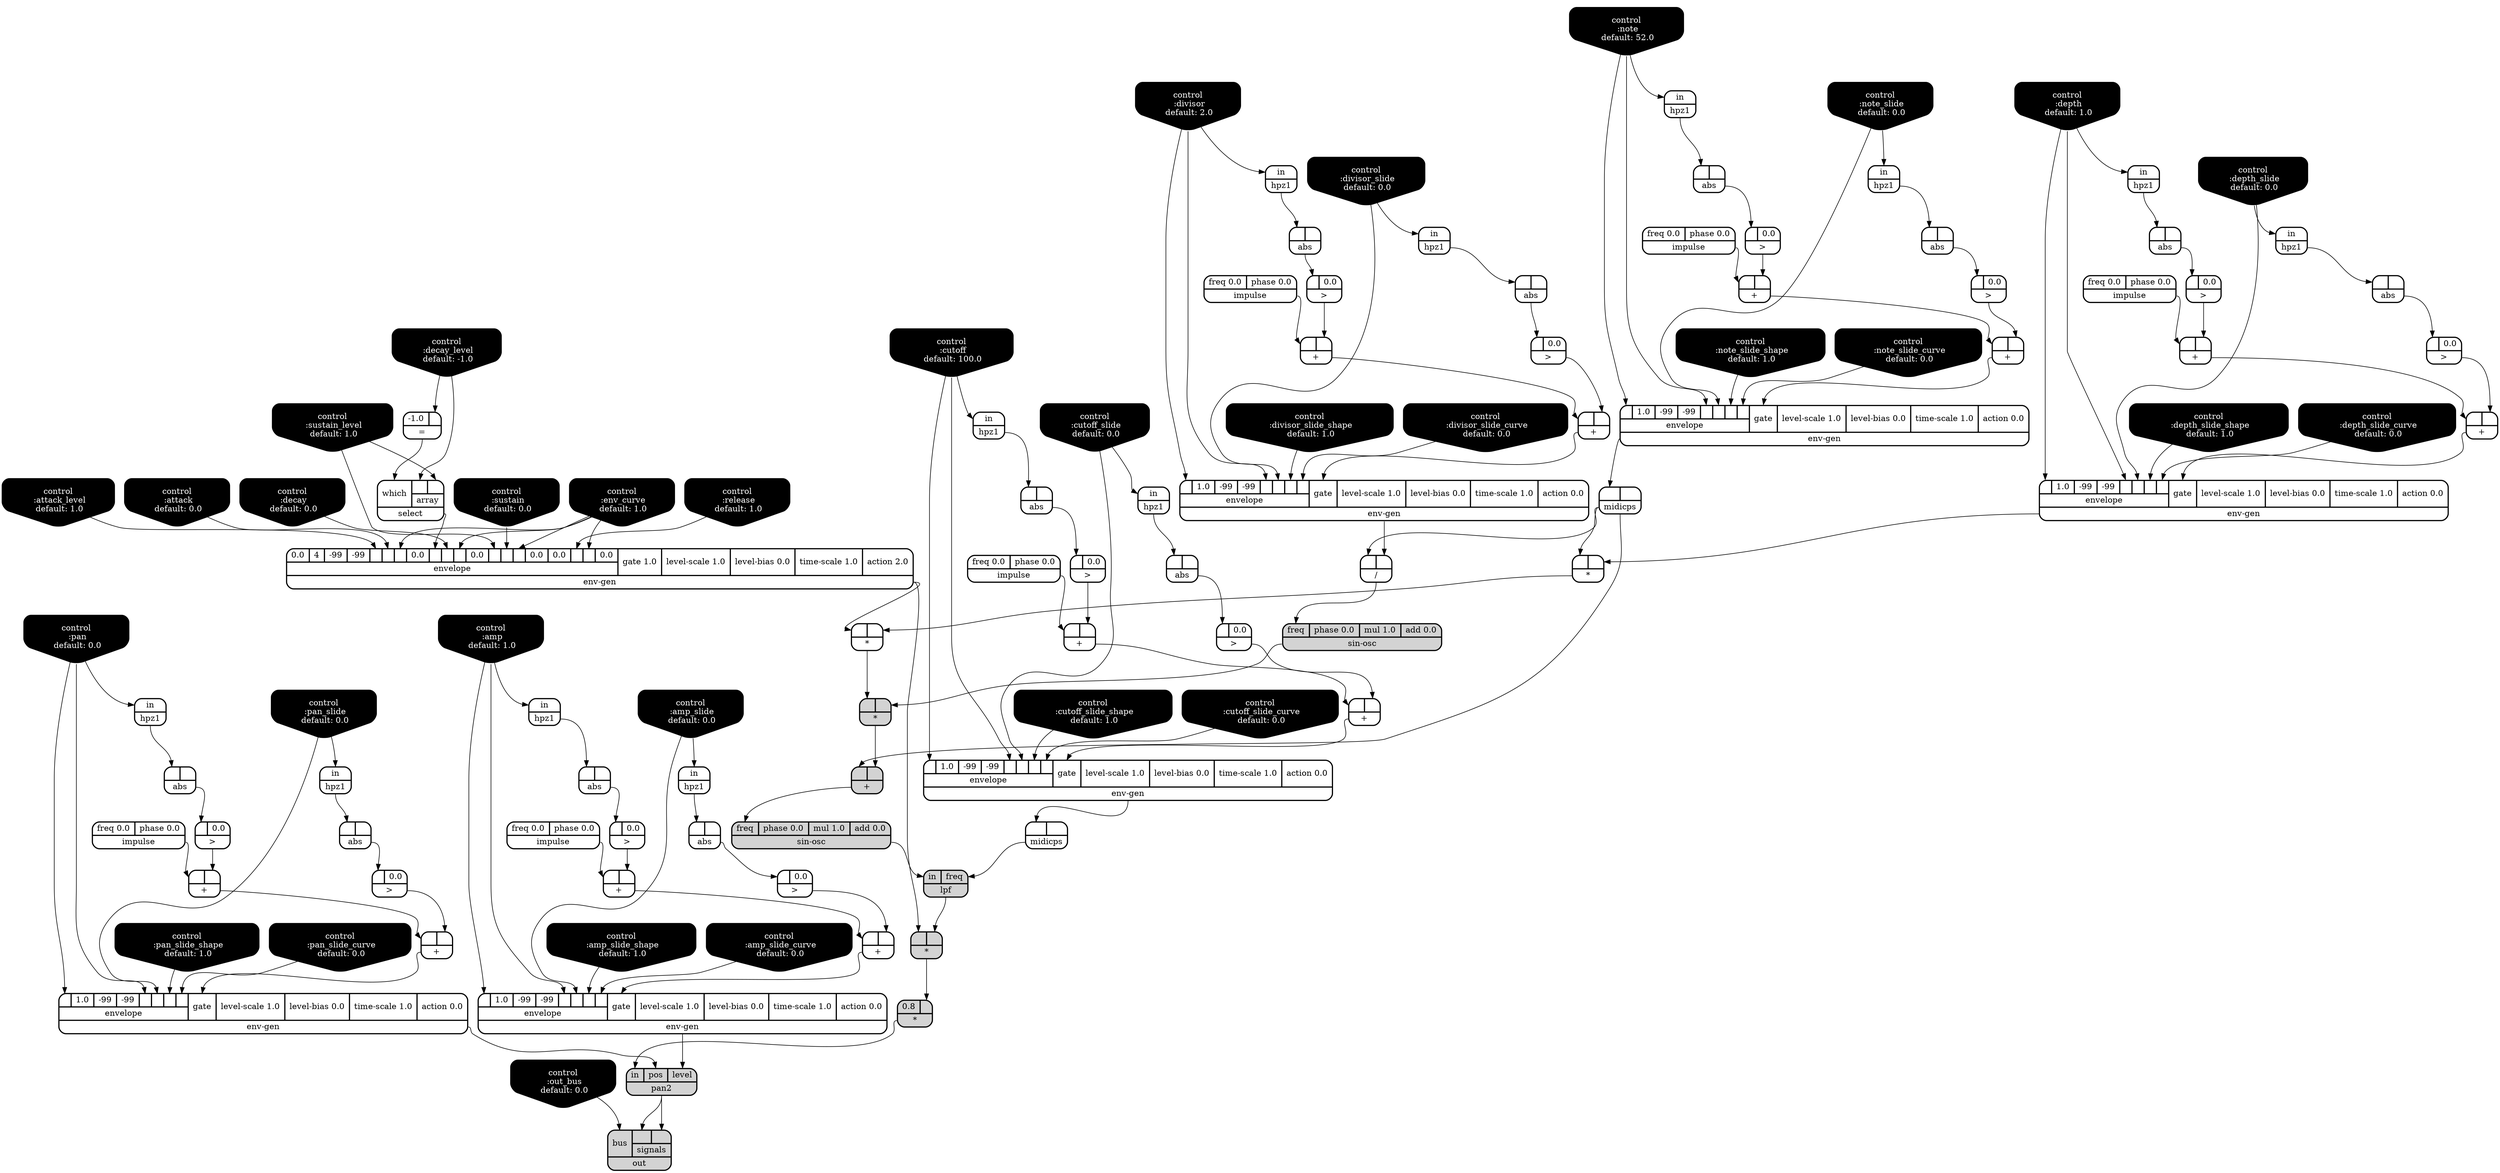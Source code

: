 digraph synthdef {
57 [label = "{{ <a> |<b> } |<__UG_NAME__>* }" style="bold, rounded" shape=record rankdir=LR];
58 [label = "{{ <a> |<b> } |<__UG_NAME__>* }" style="bold, rounded" shape=record rankdir=LR];
71 [label = "{{ <a> |<b> } |<__UG_NAME__>* }" style="filled, bold, rounded"  shape=record rankdir=LR];
95 [label = "{{ <a> |<b> } |<__UG_NAME__>* }" style="filled, bold, rounded"  shape=record rankdir=LR];
96 [label = "{{ <a> 0.8|<b> } |<__UG_NAME__>* }" style="filled, bold, rounded"  shape=record rankdir=LR];
37 [label = "{{ <a> |<b> } |<__UG_NAME__>+ }" style="bold, rounded" shape=record rankdir=LR];
41 [label = "{{ <a> |<b> } |<__UG_NAME__>+ }" style="bold, rounded" shape=record rankdir=LR];
51 [label = "{{ <a> |<b> } |<__UG_NAME__>+ }" style="bold, rounded" shape=record rankdir=LR];
55 [label = "{{ <a> |<b> } |<__UG_NAME__>+ }" style="bold, rounded" shape=record rankdir=LR];
63 [label = "{{ <a> |<b> } |<__UG_NAME__>+ }" style="bold, rounded" shape=record rankdir=LR];
67 [label = "{{ <a> |<b> } |<__UG_NAME__>+ }" style="bold, rounded" shape=record rankdir=LR];
72 [label = "{{ <a> |<b> } |<__UG_NAME__>+ }" style="filled, bold, rounded"  shape=record rankdir=LR];
80 [label = "{{ <a> |<b> } |<__UG_NAME__>+ }" style="bold, rounded" shape=record rankdir=LR];
84 [label = "{{ <a> |<b> } |<__UG_NAME__>+ }" style="bold, rounded" shape=record rankdir=LR];
89 [label = "{{ <a> |<b> } |<__UG_NAME__>+ }" style="bold, rounded" shape=record rankdir=LR];
91 [label = "{{ <a> |<b> } |<__UG_NAME__>+ }" style="bold, rounded" shape=record rankdir=LR];
101 [label = "{{ <a> |<b> } |<__UG_NAME__>+ }" style="bold, rounded" shape=record rankdir=LR];
105 [label = "{{ <a> |<b> } |<__UG_NAME__>+ }" style="bold, rounded" shape=record rankdir=LR];
69 [label = "{{ <a> |<b> } |<__UG_NAME__>/ }" style="bold, rounded" shape=record rankdir=LR];
44 [label = "{{ <a> -1.0|<b> } |<__UG_NAME__>= }" style="bold, rounded" shape=record rankdir=LR];
36 [label = "{{ <a> |<b> 0.0} |<__UG_NAME__>\> }" style="bold, rounded" shape=record rankdir=LR];
40 [label = "{{ <a> |<b> 0.0} |<__UG_NAME__>\> }" style="bold, rounded" shape=record rankdir=LR];
50 [label = "{{ <a> |<b> 0.0} |<__UG_NAME__>\> }" style="bold, rounded" shape=record rankdir=LR];
54 [label = "{{ <a> |<b> 0.0} |<__UG_NAME__>\> }" style="bold, rounded" shape=record rankdir=LR];
62 [label = "{{ <a> |<b> 0.0} |<__UG_NAME__>\> }" style="bold, rounded" shape=record rankdir=LR];
66 [label = "{{ <a> |<b> 0.0} |<__UG_NAME__>\> }" style="bold, rounded" shape=record rankdir=LR];
79 [label = "{{ <a> |<b> 0.0} |<__UG_NAME__>\> }" style="bold, rounded" shape=record rankdir=LR];
83 [label = "{{ <a> |<b> 0.0} |<__UG_NAME__>\> }" style="bold, rounded" shape=record rankdir=LR];
88 [label = "{{ <a> |<b> 0.0} |<__UG_NAME__>\> }" style="bold, rounded" shape=record rankdir=LR];
90 [label = "{{ <a> |<b> 0.0} |<__UG_NAME__>\> }" style="bold, rounded" shape=record rankdir=LR];
100 [label = "{{ <a> |<b> 0.0} |<__UG_NAME__>\> }" style="bold, rounded" shape=record rankdir=LR];
104 [label = "{{ <a> |<b> 0.0} |<__UG_NAME__>\> }" style="bold, rounded" shape=record rankdir=LR];
35 [label = "{{ <a> |<b> } |<__UG_NAME__>abs }" style="bold, rounded" shape=record rankdir=LR];
39 [label = "{{ <a> |<b> } |<__UG_NAME__>abs }" style="bold, rounded" shape=record rankdir=LR];
49 [label = "{{ <a> |<b> } |<__UG_NAME__>abs }" style="bold, rounded" shape=record rankdir=LR];
53 [label = "{{ <a> |<b> } |<__UG_NAME__>abs }" style="bold, rounded" shape=record rankdir=LR];
61 [label = "{{ <a> |<b> } |<__UG_NAME__>abs }" style="bold, rounded" shape=record rankdir=LR];
65 [label = "{{ <a> |<b> } |<__UG_NAME__>abs }" style="bold, rounded" shape=record rankdir=LR];
75 [label = "{{ <a> |<b> } |<__UG_NAME__>abs }" style="bold, rounded" shape=record rankdir=LR];
78 [label = "{{ <a> |<b> } |<__UG_NAME__>abs }" style="bold, rounded" shape=record rankdir=LR];
82 [label = "{{ <a> |<b> } |<__UG_NAME__>abs }" style="bold, rounded" shape=record rankdir=LR];
87 [label = "{{ <a> |<b> } |<__UG_NAME__>abs }" style="bold, rounded" shape=record rankdir=LR];
99 [label = "{{ <a> |<b> } |<__UG_NAME__>abs }" style="bold, rounded" shape=record rankdir=LR];
103 [label = "{{ <a> |<b> } |<__UG_NAME__>abs }" style="bold, rounded" shape=record rankdir=LR];
0 [label = "control
 :note
 default: 52.0" shape=invhouse style="rounded, filled, bold" fillcolor=black fontcolor=white ]; 
1 [label = "control
 :note_slide
 default: 0.0" shape=invhouse style="rounded, filled, bold" fillcolor=black fontcolor=white ]; 
2 [label = "control
 :note_slide_shape
 default: 1.0" shape=invhouse style="rounded, filled, bold" fillcolor=black fontcolor=white ]; 
3 [label = "control
 :note_slide_curve
 default: 0.0" shape=invhouse style="rounded, filled, bold" fillcolor=black fontcolor=white ]; 
4 [label = "control
 :amp
 default: 1.0" shape=invhouse style="rounded, filled, bold" fillcolor=black fontcolor=white ]; 
5 [label = "control
 :amp_slide
 default: 0.0" shape=invhouse style="rounded, filled, bold" fillcolor=black fontcolor=white ]; 
6 [label = "control
 :amp_slide_shape
 default: 1.0" shape=invhouse style="rounded, filled, bold" fillcolor=black fontcolor=white ]; 
7 [label = "control
 :amp_slide_curve
 default: 0.0" shape=invhouse style="rounded, filled, bold" fillcolor=black fontcolor=white ]; 
8 [label = "control
 :pan
 default: 0.0" shape=invhouse style="rounded, filled, bold" fillcolor=black fontcolor=white ]; 
9 [label = "control
 :pan_slide
 default: 0.0" shape=invhouse style="rounded, filled, bold" fillcolor=black fontcolor=white ]; 
10 [label = "control
 :pan_slide_shape
 default: 1.0" shape=invhouse style="rounded, filled, bold" fillcolor=black fontcolor=white ]; 
11 [label = "control
 :pan_slide_curve
 default: 0.0" shape=invhouse style="rounded, filled, bold" fillcolor=black fontcolor=white ]; 
12 [label = "control
 :attack
 default: 0.0" shape=invhouse style="rounded, filled, bold" fillcolor=black fontcolor=white ]; 
13 [label = "control
 :decay
 default: 0.0" shape=invhouse style="rounded, filled, bold" fillcolor=black fontcolor=white ]; 
14 [label = "control
 :sustain
 default: 0.0" shape=invhouse style="rounded, filled, bold" fillcolor=black fontcolor=white ]; 
15 [label = "control
 :release
 default: 1.0" shape=invhouse style="rounded, filled, bold" fillcolor=black fontcolor=white ]; 
16 [label = "control
 :attack_level
 default: 1.0" shape=invhouse style="rounded, filled, bold" fillcolor=black fontcolor=white ]; 
17 [label = "control
 :decay_level
 default: -1.0" shape=invhouse style="rounded, filled, bold" fillcolor=black fontcolor=white ]; 
18 [label = "control
 :sustain_level
 default: 1.0" shape=invhouse style="rounded, filled, bold" fillcolor=black fontcolor=white ]; 
19 [label = "control
 :env_curve
 default: 1.0" shape=invhouse style="rounded, filled, bold" fillcolor=black fontcolor=white ]; 
20 [label = "control
 :cutoff
 default: 100.0" shape=invhouse style="rounded, filled, bold" fillcolor=black fontcolor=white ]; 
21 [label = "control
 :cutoff_slide
 default: 0.0" shape=invhouse style="rounded, filled, bold" fillcolor=black fontcolor=white ]; 
22 [label = "control
 :cutoff_slide_shape
 default: 1.0" shape=invhouse style="rounded, filled, bold" fillcolor=black fontcolor=white ]; 
23 [label = "control
 :cutoff_slide_curve
 default: 0.0" shape=invhouse style="rounded, filled, bold" fillcolor=black fontcolor=white ]; 
24 [label = "control
 :divisor
 default: 2.0" shape=invhouse style="rounded, filled, bold" fillcolor=black fontcolor=white ]; 
25 [label = "control
 :divisor_slide
 default: 0.0" shape=invhouse style="rounded, filled, bold" fillcolor=black fontcolor=white ]; 
26 [label = "control
 :divisor_slide_shape
 default: 1.0" shape=invhouse style="rounded, filled, bold" fillcolor=black fontcolor=white ]; 
27 [label = "control
 :divisor_slide_curve
 default: 0.0" shape=invhouse style="rounded, filled, bold" fillcolor=black fontcolor=white ]; 
28 [label = "control
 :depth
 default: 1.0" shape=invhouse style="rounded, filled, bold" fillcolor=black fontcolor=white ]; 
29 [label = "control
 :depth_slide
 default: 0.0" shape=invhouse style="rounded, filled, bold" fillcolor=black fontcolor=white ]; 
30 [label = "control
 :depth_slide_shape
 default: 1.0" shape=invhouse style="rounded, filled, bold" fillcolor=black fontcolor=white ]; 
31 [label = "control
 :depth_slide_curve
 default: 0.0" shape=invhouse style="rounded, filled, bold" fillcolor=black fontcolor=white ]; 
32 [label = "control
 :out_bus
 default: 0.0" shape=invhouse style="rounded, filled, bold" fillcolor=black fontcolor=white ]; 
42 [label = "{{ {{<envelope___control___0>|1.0|-99|-99|<envelope___control___4>|<envelope___control___5>|<envelope___control___6>|<envelope___control___7>}|envelope}|<gate> gate|<level____scale> level-scale 1.0|<level____bias> level-bias 0.0|<time____scale> time-scale 1.0|<action> action 0.0} |<__UG_NAME__>env-gen }" style="bold, rounded" shape=record rankdir=LR];
46 [label = "{{ {{0.0|4|-99|-99|<envelope___control___4>|<envelope___control___5>|<envelope___control___6>|0.0|<envelope___select___8>|<envelope___control___9>|<envelope___control___10>|0.0|<envelope___control___12>|<envelope___control___13>|<envelope___control___14>|0.0|0.0|<envelope___control___17>|<envelope___control___18>|0.0}|envelope}|<gate> gate 1.0|<level____scale> level-scale 1.0|<level____bias> level-bias 0.0|<time____scale> time-scale 1.0|<action> action 2.0} |<__UG_NAME__>env-gen }" style="bold, rounded" shape=record rankdir=LR];
56 [label = "{{ {{<envelope___control___0>|1.0|-99|-99|<envelope___control___4>|<envelope___control___5>|<envelope___control___6>|<envelope___control___7>}|envelope}|<gate> gate|<level____scale> level-scale 1.0|<level____bias> level-bias 0.0|<time____scale> time-scale 1.0|<action> action 0.0} |<__UG_NAME__>env-gen }" style="bold, rounded" shape=record rankdir=LR];
68 [label = "{{ {{<envelope___control___0>|1.0|-99|-99|<envelope___control___4>|<envelope___control___5>|<envelope___control___6>|<envelope___control___7>}|envelope}|<gate> gate|<level____scale> level-scale 1.0|<level____bias> level-bias 0.0|<time____scale> time-scale 1.0|<action> action 0.0} |<__UG_NAME__>env-gen }" style="bold, rounded" shape=record rankdir=LR];
92 [label = "{{ {{<envelope___control___0>|1.0|-99|-99|<envelope___control___4>|<envelope___control___5>|<envelope___control___6>|<envelope___control___7>}|envelope}|<gate> gate|<level____scale> level-scale 1.0|<level____bias> level-bias 0.0|<time____scale> time-scale 1.0|<action> action 0.0} |<__UG_NAME__>env-gen }" style="bold, rounded" shape=record rankdir=LR];
106 [label = "{{ {{<envelope___control___0>|1.0|-99|-99|<envelope___control___4>|<envelope___control___5>|<envelope___control___6>|<envelope___control___7>}|envelope}|<gate> gate|<level____scale> level-scale 1.0|<level____bias> level-bias 0.0|<time____scale> time-scale 1.0|<action> action 0.0} |<__UG_NAME__>env-gen }" style="bold, rounded" shape=record rankdir=LR];
107 [label = "{{ {{<envelope___control___0>|1.0|-99|-99|<envelope___control___4>|<envelope___control___5>|<envelope___control___6>|<envelope___control___7>}|envelope}|<gate> gate|<level____scale> level-scale 1.0|<level____bias> level-bias 0.0|<time____scale> time-scale 1.0|<action> action 0.0} |<__UG_NAME__>env-gen }" style="bold, rounded" shape=record rankdir=LR];
33 [label = "{{ <in> in} |<__UG_NAME__>hpz1 }" style="bold, rounded" shape=record rankdir=LR];
38 [label = "{{ <in> in} |<__UG_NAME__>hpz1 }" style="bold, rounded" shape=record rankdir=LR];
48 [label = "{{ <in> in} |<__UG_NAME__>hpz1 }" style="bold, rounded" shape=record rankdir=LR];
52 [label = "{{ <in> in} |<__UG_NAME__>hpz1 }" style="bold, rounded" shape=record rankdir=LR];
60 [label = "{{ <in> in} |<__UG_NAME__>hpz1 }" style="bold, rounded" shape=record rankdir=LR];
64 [label = "{{ <in> in} |<__UG_NAME__>hpz1 }" style="bold, rounded" shape=record rankdir=LR];
74 [label = "{{ <in> in} |<__UG_NAME__>hpz1 }" style="bold, rounded" shape=record rankdir=LR];
77 [label = "{{ <in> in} |<__UG_NAME__>hpz1 }" style="bold, rounded" shape=record rankdir=LR];
81 [label = "{{ <in> in} |<__UG_NAME__>hpz1 }" style="bold, rounded" shape=record rankdir=LR];
86 [label = "{{ <in> in} |<__UG_NAME__>hpz1 }" style="bold, rounded" shape=record rankdir=LR];
98 [label = "{{ <in> in} |<__UG_NAME__>hpz1 }" style="bold, rounded" shape=record rankdir=LR];
102 [label = "{{ <in> in} |<__UG_NAME__>hpz1 }" style="bold, rounded" shape=record rankdir=LR];
34 [label = "{{ <freq> freq 0.0|<phase> phase 0.0} |<__UG_NAME__>impulse }" style="bold, rounded" shape=record rankdir=LR];
47 [label = "{{ <freq> freq 0.0|<phase> phase 0.0} |<__UG_NAME__>impulse }" style="bold, rounded" shape=record rankdir=LR];
59 [label = "{{ <freq> freq 0.0|<phase> phase 0.0} |<__UG_NAME__>impulse }" style="bold, rounded" shape=record rankdir=LR];
76 [label = "{{ <freq> freq 0.0|<phase> phase 0.0} |<__UG_NAME__>impulse }" style="bold, rounded" shape=record rankdir=LR];
85 [label = "{{ <freq> freq 0.0|<phase> phase 0.0} |<__UG_NAME__>impulse }" style="bold, rounded" shape=record rankdir=LR];
97 [label = "{{ <freq> freq 0.0|<phase> phase 0.0} |<__UG_NAME__>impulse }" style="bold, rounded" shape=record rankdir=LR];
94 [label = "{{ <in> in|<freq> freq} |<__UG_NAME__>lpf }" style="filled, bold, rounded"  shape=record rankdir=LR];
43 [label = "{{ <a> |<b> } |<__UG_NAME__>midicps }" style="bold, rounded" shape=record rankdir=LR];
93 [label = "{{ <a> |<b> } |<__UG_NAME__>midicps }" style="bold, rounded" shape=record rankdir=LR];
109 [label = "{{ <bus> bus|{{<signals___pan2___0>|<signals___pan2___1>}|signals}} |<__UG_NAME__>out }" style="filled, bold, rounded"  shape=record rankdir=LR];
108 [label = "{{ <in> in|<pos> pos|<level> level} |<__UG_NAME__>pan2 }" style="filled, bold, rounded"  shape=record rankdir=LR];
45 [label = "{{ <which> which|{{<array___control___0>|<array___control___1>}|array}} |<__UG_NAME__>select }" style="bold, rounded" shape=record rankdir=LR];
70 [label = "{{ <freq> freq|<phase> phase 0.0|<mul> mul 1.0|<add> add 0.0} |<__UG_NAME__>sin-osc }" style="filled, bold, rounded"  shape=record rankdir=LR];
73 [label = "{{ <freq> freq|<phase> phase 0.0|<mul> mul 1.0|<add> add 0.0} |<__UG_NAME__>sin-osc }" style="filled, bold, rounded"  shape=record rankdir=LR];

56:__UG_NAME__ -> 57:b ;
43:__UG_NAME__ -> 57:a ;
57:__UG_NAME__ -> 58:b ;
46:__UG_NAME__ -> 58:a ;
70:__UG_NAME__ -> 71:b ;
58:__UG_NAME__ -> 71:a ;
94:__UG_NAME__ -> 95:b ;
46:__UG_NAME__ -> 95:a ;
95:__UG_NAME__ -> 96:b ;
36:__UG_NAME__ -> 37:b ;
34:__UG_NAME__ -> 37:a ;
40:__UG_NAME__ -> 41:b ;
37:__UG_NAME__ -> 41:a ;
50:__UG_NAME__ -> 51:b ;
47:__UG_NAME__ -> 51:a ;
54:__UG_NAME__ -> 55:b ;
51:__UG_NAME__ -> 55:a ;
62:__UG_NAME__ -> 63:b ;
59:__UG_NAME__ -> 63:a ;
66:__UG_NAME__ -> 67:b ;
63:__UG_NAME__ -> 67:a ;
71:__UG_NAME__ -> 72:b ;
43:__UG_NAME__ -> 72:a ;
79:__UG_NAME__ -> 80:b ;
76:__UG_NAME__ -> 80:a ;
83:__UG_NAME__ -> 84:b ;
80:__UG_NAME__ -> 84:a ;
88:__UG_NAME__ -> 89:b ;
85:__UG_NAME__ -> 89:a ;
90:__UG_NAME__ -> 91:b ;
89:__UG_NAME__ -> 91:a ;
100:__UG_NAME__ -> 101:b ;
97:__UG_NAME__ -> 101:a ;
104:__UG_NAME__ -> 105:b ;
101:__UG_NAME__ -> 105:a ;
68:__UG_NAME__ -> 69:b ;
43:__UG_NAME__ -> 69:a ;
17:__UG_NAME__ -> 44:b ;
35:__UG_NAME__ -> 36:a ;
39:__UG_NAME__ -> 40:a ;
49:__UG_NAME__ -> 50:a ;
53:__UG_NAME__ -> 54:a ;
61:__UG_NAME__ -> 62:a ;
65:__UG_NAME__ -> 66:a ;
78:__UG_NAME__ -> 79:a ;
82:__UG_NAME__ -> 83:a ;
87:__UG_NAME__ -> 88:a ;
75:__UG_NAME__ -> 90:a ;
99:__UG_NAME__ -> 100:a ;
103:__UG_NAME__ -> 104:a ;
33:__UG_NAME__ -> 35:a ;
38:__UG_NAME__ -> 39:a ;
48:__UG_NAME__ -> 49:a ;
52:__UG_NAME__ -> 53:a ;
60:__UG_NAME__ -> 61:a ;
64:__UG_NAME__ -> 65:a ;
74:__UG_NAME__ -> 75:a ;
77:__UG_NAME__ -> 78:a ;
81:__UG_NAME__ -> 82:a ;
86:__UG_NAME__ -> 87:a ;
98:__UG_NAME__ -> 99:a ;
102:__UG_NAME__ -> 103:a ;
41:__UG_NAME__ -> 42:gate ;
0:__UG_NAME__ -> 42:envelope___control___0 ;
0:__UG_NAME__ -> 42:envelope___control___4 ;
1:__UG_NAME__ -> 42:envelope___control___5 ;
2:__UG_NAME__ -> 42:envelope___control___6 ;
3:__UG_NAME__ -> 42:envelope___control___7 ;
16:__UG_NAME__ -> 46:envelope___control___4 ;
12:__UG_NAME__ -> 46:envelope___control___5 ;
19:__UG_NAME__ -> 46:envelope___control___6 ;
45:__UG_NAME__ -> 46:envelope___select___8 ;
13:__UG_NAME__ -> 46:envelope___control___9 ;
19:__UG_NAME__ -> 46:envelope___control___10 ;
18:__UG_NAME__ -> 46:envelope___control___12 ;
14:__UG_NAME__ -> 46:envelope___control___13 ;
19:__UG_NAME__ -> 46:envelope___control___14 ;
15:__UG_NAME__ -> 46:envelope___control___17 ;
19:__UG_NAME__ -> 46:envelope___control___18 ;
55:__UG_NAME__ -> 56:gate ;
28:__UG_NAME__ -> 56:envelope___control___0 ;
28:__UG_NAME__ -> 56:envelope___control___4 ;
29:__UG_NAME__ -> 56:envelope___control___5 ;
30:__UG_NAME__ -> 56:envelope___control___6 ;
31:__UG_NAME__ -> 56:envelope___control___7 ;
67:__UG_NAME__ -> 68:gate ;
24:__UG_NAME__ -> 68:envelope___control___0 ;
24:__UG_NAME__ -> 68:envelope___control___4 ;
25:__UG_NAME__ -> 68:envelope___control___5 ;
26:__UG_NAME__ -> 68:envelope___control___6 ;
27:__UG_NAME__ -> 68:envelope___control___7 ;
91:__UG_NAME__ -> 92:gate ;
20:__UG_NAME__ -> 92:envelope___control___0 ;
20:__UG_NAME__ -> 92:envelope___control___4 ;
21:__UG_NAME__ -> 92:envelope___control___5 ;
22:__UG_NAME__ -> 92:envelope___control___6 ;
23:__UG_NAME__ -> 92:envelope___control___7 ;
105:__UG_NAME__ -> 106:gate ;
8:__UG_NAME__ -> 106:envelope___control___0 ;
8:__UG_NAME__ -> 106:envelope___control___4 ;
9:__UG_NAME__ -> 106:envelope___control___5 ;
10:__UG_NAME__ -> 106:envelope___control___6 ;
11:__UG_NAME__ -> 106:envelope___control___7 ;
84:__UG_NAME__ -> 107:gate ;
4:__UG_NAME__ -> 107:envelope___control___0 ;
4:__UG_NAME__ -> 107:envelope___control___4 ;
5:__UG_NAME__ -> 107:envelope___control___5 ;
6:__UG_NAME__ -> 107:envelope___control___6 ;
7:__UG_NAME__ -> 107:envelope___control___7 ;
0:__UG_NAME__ -> 33:in ;
1:__UG_NAME__ -> 38:in ;
28:__UG_NAME__ -> 48:in ;
29:__UG_NAME__ -> 52:in ;
24:__UG_NAME__ -> 60:in ;
25:__UG_NAME__ -> 64:in ;
21:__UG_NAME__ -> 74:in ;
4:__UG_NAME__ -> 77:in ;
5:__UG_NAME__ -> 81:in ;
20:__UG_NAME__ -> 86:in ;
8:__UG_NAME__ -> 98:in ;
9:__UG_NAME__ -> 102:in ;
93:__UG_NAME__ -> 94:freq ;
73:__UG_NAME__ -> 94:in ;
42:__UG_NAME__ -> 43:a ;
92:__UG_NAME__ -> 93:a ;
108:__UG_NAME__ -> 109:signals___pan2___0 ;
108:__UG_NAME__ -> 109:signals___pan2___1 ;
32:__UG_NAME__ -> 109:bus ;
107:__UG_NAME__ -> 108:level ;
106:__UG_NAME__ -> 108:pos ;
96:__UG_NAME__ -> 108:in ;
17:__UG_NAME__ -> 45:array___control___0 ;
18:__UG_NAME__ -> 45:array___control___1 ;
44:__UG_NAME__ -> 45:which ;
69:__UG_NAME__ -> 70:freq ;
72:__UG_NAME__ -> 73:freq ;

}